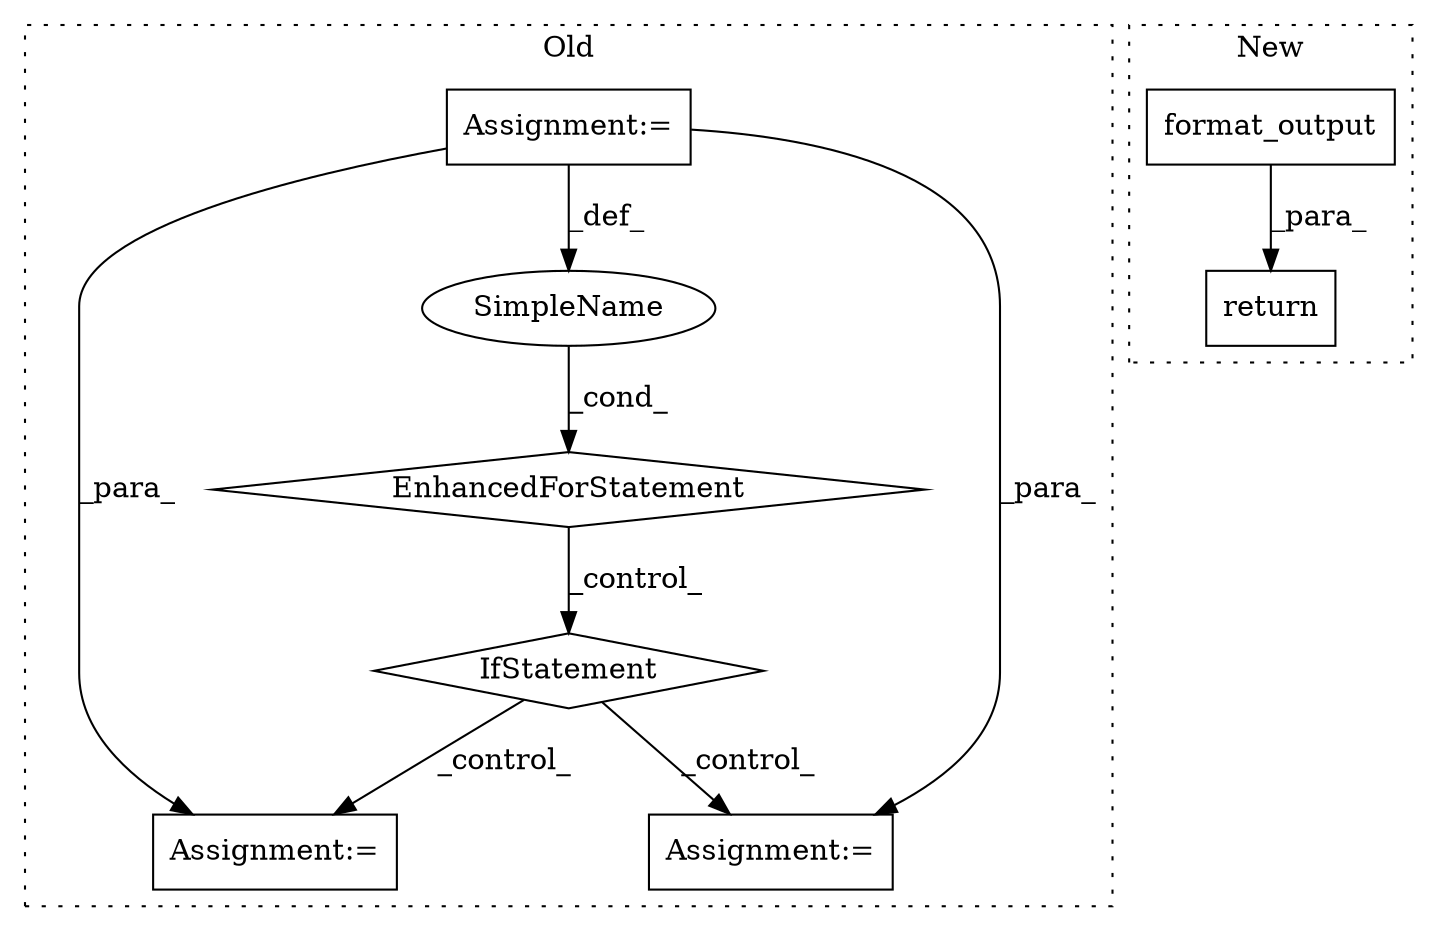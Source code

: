 digraph G {
subgraph cluster0 {
1 [label="IfStatement" a="25" s="19229,19239" l="4,2" shape="diamond"];
3 [label="EnhancedForStatement" a="70" s="19039,19119" l="57,2" shape="diamond"];
4 [label="SimpleName" a="42" s="19100" l="1" shape="ellipse"];
5 [label="Assignment:=" a="7" s="18901,18970" l="53,2" shape="box"];
6 [label="Assignment:=" a="7" s="19319" l="2" shape="box"];
7 [label="Assignment:=" a="7" s="19260" l="2" shape="box"];
label = "Old";
style="dotted";
}
subgraph cluster1 {
2 [label="format_output" a="32" s="19179,19203" l="14,1" shape="box"];
8 [label="return" a="41" s="19167" l="7" shape="box"];
label = "New";
style="dotted";
}
1 -> 7 [label="_control_"];
1 -> 6 [label="_control_"];
2 -> 8 [label="_para_"];
3 -> 1 [label="_control_"];
4 -> 3 [label="_cond_"];
5 -> 7 [label="_para_"];
5 -> 6 [label="_para_"];
5 -> 4 [label="_def_"];
}